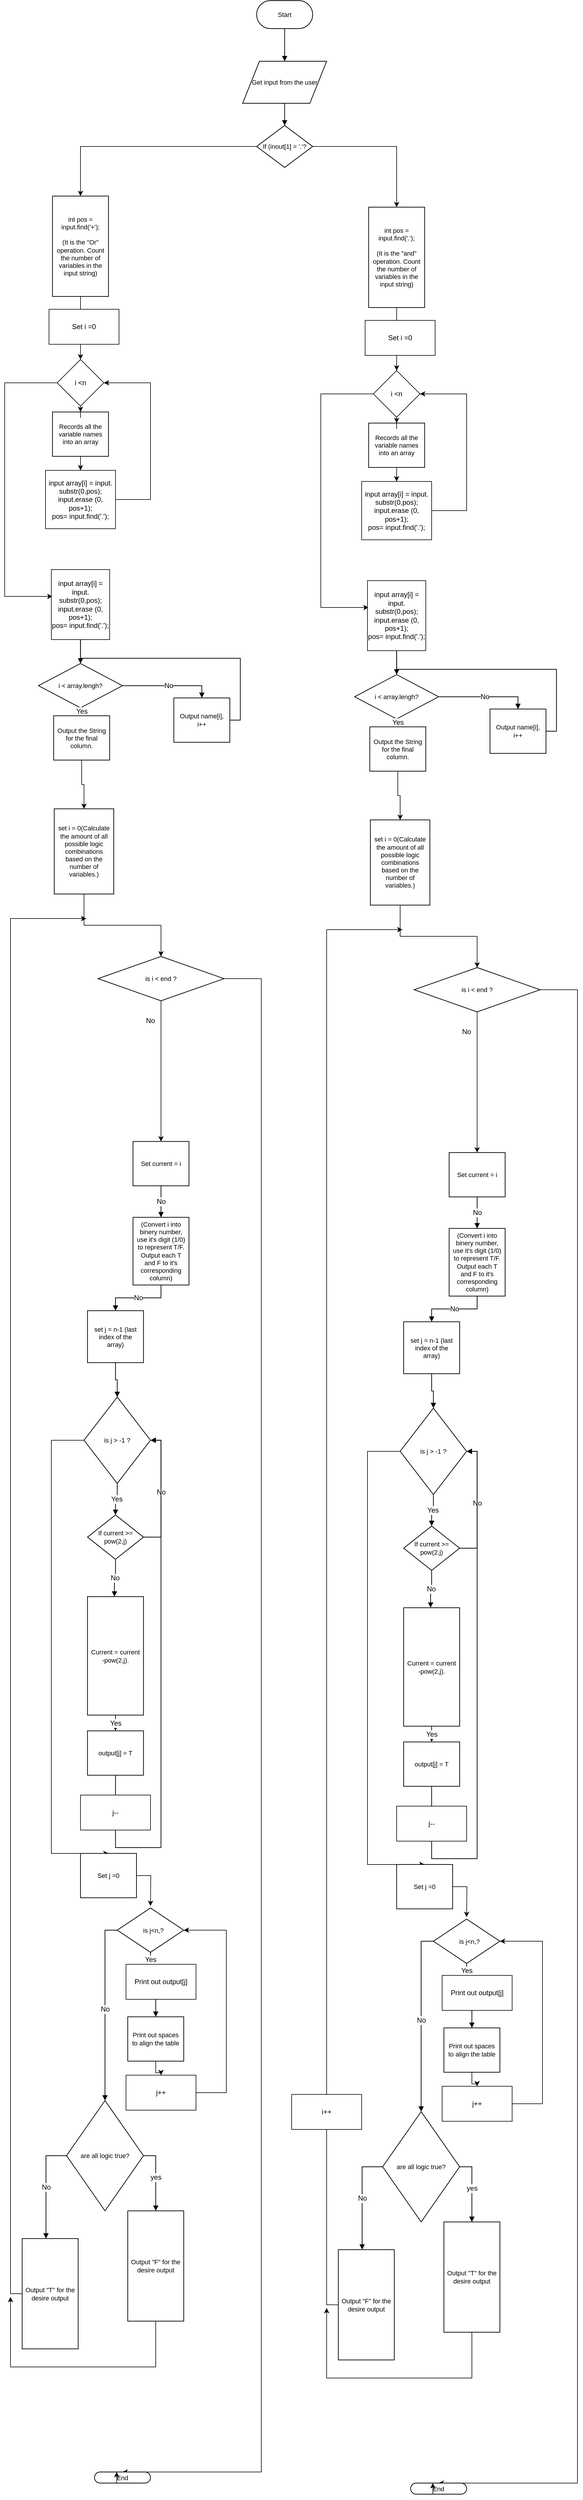 <mxfile version="10.7.5" type="github"><diagram id="5Ssc35K7SYudyGRXe3TW" name="Page-1"><mxGraphModel dx="1985" dy="1886" grid="1" gridSize="10" guides="1" tooltips="1" connect="1" arrows="1" fold="1" page="1" pageScale="1" pageWidth="827" pageHeight="1169" math="0" shadow="0"><root><mxCell id="0"/><mxCell id="1" parent="0"/><mxCell id="nt_rDo64VlSh_Agkb7o2-1" value="Start" style="html=1;whiteSpace=wrap;rounded=1;arcSize=50;fontSize=11;fontColor=#000000;spacing=5;strokeOpacity=100;strokeWidth=1.2;" vertex="1" parent="1"><mxGeometry x="240" y="-24" width="96" height="48" as="geometry"/></mxCell><mxCell id="nt_rDo64VlSh_Agkb7o2-2" value="Get input from the user" style="html=1;whiteSpace=wrap;shape=parallelogram;perimeter=parallelogramPerimeter;anchorPointDirection=0;fontSize=11;fontColor=#000000;spacing=5;strokeOpacity=100;strokeWidth=1.2;" vertex="1" parent="1"><mxGeometry x="216" y="80" width="144" height="72" as="geometry"/></mxCell><mxCell id="nt_rDo64VlSh_Agkb7o2-3" value="" style="html=1;jettySize=18;fontSize=11;strokeWidth=1.2;rounded=1;arcSize=0;edgeStyle=orthogonalEdgeStyle;startArrow=none;endArrow=block;endFill=1;exitX=0.5;exitY=1.012;exitPerimeter=1;entryX=0.5;entryY=-0.008;entryPerimeter=1;" edge="1" parent="1" source="nt_rDo64VlSh_Agkb7o2-1" target="nt_rDo64VlSh_Agkb7o2-2"><mxGeometry width="100" height="100" relative="1" as="geometry"/></mxCell><mxCell id="nt_rDo64VlSh_Agkb7o2-114" style="edgeStyle=orthogonalEdgeStyle;rounded=0;orthogonalLoop=1;jettySize=auto;html=1;entryX=0.5;entryY=0;entryDx=0;entryDy=0;" edge="1" parent="1" source="nt_rDo64VlSh_Agkb7o2-4" target="nt_rDo64VlSh_Agkb7o2-77"><mxGeometry relative="1" as="geometry"/></mxCell><mxCell id="nt_rDo64VlSh_Agkb7o2-191" style="edgeStyle=orthogonalEdgeStyle;rounded=0;orthogonalLoop=1;jettySize=auto;html=1;" edge="1" parent="1" source="nt_rDo64VlSh_Agkb7o2-4" target="nt_rDo64VlSh_Agkb7o2-176"><mxGeometry relative="1" as="geometry"/></mxCell><mxCell id="nt_rDo64VlSh_Agkb7o2-4" value="If (inout[1] = '.'?" style="html=1;whiteSpace=wrap;rhombus;fontSize=11;fontColor=#000000;spacing=5;strokeOpacity=100;strokeWidth=1.2;" vertex="1" parent="1"><mxGeometry x="240" y="190" width="96" height="72" as="geometry"/></mxCell><mxCell id="nt_rDo64VlSh_Agkb7o2-5" value="" style="html=1;jettySize=18;fontSize=11;strokeWidth=1.2;rounded=1;arcSize=0;edgeStyle=orthogonalEdgeStyle;startArrow=none;endArrow=block;endFill=1;exitX=0.5;exitY=1.008;exitPerimeter=1;entryX=0.5;entryY=-0.01;entryPerimeter=1;" edge="1" parent="1" source="nt_rDo64VlSh_Agkb7o2-2" target="nt_rDo64VlSh_Agkb7o2-4"><mxGeometry width="100" height="100" relative="1" as="geometry"/></mxCell><mxCell id="nt_rDo64VlSh_Agkb7o2-99" style="edgeStyle=orthogonalEdgeStyle;rounded=0;orthogonalLoop=1;jettySize=auto;html=1;" edge="1" parent="1" source="nt_rDo64VlSh_Agkb7o2-12" target="nt_rDo64VlSh_Agkb7o2-97"><mxGeometry relative="1" as="geometry"/></mxCell><mxCell id="nt_rDo64VlSh_Agkb7o2-12" value="Records all the variable names into an array" style="html=1;whiteSpace=wrap;;fontSize=11;fontColor=#000000;spacing=5;strokeOpacity=100;strokeWidth=1.2;" vertex="1" parent="1"><mxGeometry x="432" y="700" width="96" height="76" as="geometry"/></mxCell><mxCell id="nt_rDo64VlSh_Agkb7o2-16" value="Output name[i], i++" style="html=1;whiteSpace=wrap;;fontSize=11;fontColor=#000000;spacing=5;strokeWidth=1.2;" vertex="1" parent="1"><mxGeometry x="640" y="1190" width="96" height="76" as="geometry"/></mxCell><mxCell id="nt_rDo64VlSh_Agkb7o2-17" value="i &amp;lt; array.lengh?" style="html=1;whiteSpace=wrap;rhombus;fontSize=11;fontColor=#000000;spacing=5;strokeOpacity=100;strokeWidth=1.2;" vertex="1" parent="1"><mxGeometry x="408" y="1131" width="144" height="76" as="geometry"/></mxCell><mxCell id="nt_rDo64VlSh_Agkb7o2-18" value="Yes" style="html=1;jettySize=18;fontSize=11;fontColor=#000000;strokeWidth=1.2;rounded=1;arcSize=0;edgeStyle=orthogonalEdgeStyle;startArrow=none;endArrow=block;endFill=1;exitX=0.5;exitY=1.009;exitPerimeter=1;entryX=0.5;entryY=-0.008;entryPerimeter=1;" edge="1" parent="1" source="nt_rDo64VlSh_Agkb7o2-17" target="nt_rDo64VlSh_Agkb7o2-20"><mxGeometry width="100" height="100" relative="1" as="geometry"/></mxCell><mxCell id="nt_rDo64VlSh_Agkb7o2-19" value="Yes" style="text;html=1;resizable=0;labelBackgroundColor=#ffffff;align=center;verticalAlign=middle;" vertex="1" parent="nt_rDo64VlSh_Agkb7o2-18"><mxGeometry relative="1" as="geometry"/></mxCell><mxCell id="nt_rDo64VlSh_Agkb7o2-113" style="edgeStyle=orthogonalEdgeStyle;rounded=0;orthogonalLoop=1;jettySize=auto;html=1;entryX=0.5;entryY=0;entryDx=0;entryDy=0;" edge="1" parent="1" source="nt_rDo64VlSh_Agkb7o2-20" target="nt_rDo64VlSh_Agkb7o2-31"><mxGeometry relative="1" as="geometry"/></mxCell><mxCell id="nt_rDo64VlSh_Agkb7o2-20" value="Output the String  for the final column." style="html=1;whiteSpace=wrap;;fontSize=11;fontColor=#000000;spacing=5;strokeWidth=1.2;" vertex="1" parent="1"><mxGeometry x="434" y="1220.5" width="96" height="76" as="geometry"/></mxCell><mxCell id="nt_rDo64VlSh_Agkb7o2-21" value="No" style="html=1;jettySize=18;fontSize=11;fontColor=#000000;strokeWidth=1.2;rounded=1;arcSize=0;edgeStyle=orthogonalEdgeStyle;startArrow=none;endArrow=block;endFill=1;exitX=1.009;exitY=0.5;exitPerimeter=1;entryX=0.5;entryY=-0.008;entryPerimeter=1;" edge="1" parent="1" source="nt_rDo64VlSh_Agkb7o2-17" target="nt_rDo64VlSh_Agkb7o2-16"><mxGeometry width="100" height="100" relative="1" as="geometry"/></mxCell><mxCell id="nt_rDo64VlSh_Agkb7o2-22" value="No" style="text;html=1;resizable=0;labelBackgroundColor=#ffffff;align=center;verticalAlign=middle;" vertex="1" parent="nt_rDo64VlSh_Agkb7o2-21"><mxGeometry relative="1" as="geometry"/></mxCell><mxCell id="nt_rDo64VlSh_Agkb7o2-23" value="" style="html=1;jettySize=18;fontSize=11;strokeWidth=1.2;rounded=1;arcSize=0;edgeStyle=orthogonalEdgeStyle;startArrow=none;endArrow=block;endFill=1;exitX=0.5;exitY=1.008;exitPerimeter=1;entryX=0.5;entryY=-0.009;entryPerimeter=1;" edge="1" parent="1" source="nt_rDo64VlSh_Agkb7o2-29" target="nt_rDo64VlSh_Agkb7o2-17"><mxGeometry width="100" height="100" relative="1" as="geometry"/></mxCell><mxCell id="nt_rDo64VlSh_Agkb7o2-84" value="" style="edgeStyle=orthogonalEdgeStyle;rounded=0;orthogonalLoop=1;jettySize=auto;html=1;" edge="1" parent="1" target="nt_rDo64VlSh_Agkb7o2-31"><mxGeometry relative="1" as="geometry"><mxPoint x="482" y="1432" as="sourcePoint"/></mxGeometry></mxCell><mxCell id="nt_rDo64VlSh_Agkb7o2-92" style="edgeStyle=orthogonalEdgeStyle;rounded=0;orthogonalLoop=1;jettySize=auto;html=1;exitX=1;exitY=0.5;exitDx=0;exitDy=0;entryX=0.5;entryY=0;entryDx=0;entryDy=0;" edge="1" parent="1" source="nt_rDo64VlSh_Agkb7o2-80" target="nt_rDo64VlSh_Agkb7o2-44"><mxGeometry relative="1" as="geometry"><mxPoint x="760" y="4074" as="targetPoint"/><Array as="points"><mxPoint x="790" y="1671"/><mxPoint x="790" y="4230"/></Array></mxGeometry></mxCell><mxCell id="nt_rDo64VlSh_Agkb7o2-103" style="edgeStyle=orthogonalEdgeStyle;rounded=0;orthogonalLoop=1;jettySize=auto;html=1;" edge="1" parent="1" source="nt_rDo64VlSh_Agkb7o2-80" target="nt_rDo64VlSh_Agkb7o2-58"><mxGeometry relative="1" as="geometry"/></mxCell><mxCell id="nt_rDo64VlSh_Agkb7o2-80" value="is i &amp;lt; end ?" style="html=1;whiteSpace=wrap;rhombus;fontSize=11;fontColor=#000000;spacing=5;strokeOpacity=100;strokeWidth=1.2;" vertex="1" parent="1"><mxGeometry x="510" y="1633" width="216" height="76" as="geometry"/></mxCell><mxCell id="nt_rDo64VlSh_Agkb7o2-29" value="Set i = 0" style="html=1;whiteSpace=wrap;;fontSize=11;fontColor=#000000;spacing=5;strokeOpacity=100;strokeWidth=1.2;" vertex="1" parent="1"><mxGeometry x="432" y="978" width="96" height="76" as="geometry"/></mxCell><mxCell id="nt_rDo64VlSh_Agkb7o2-30" value="" style="html=1;jettySize=18;fontSize=11;strokeWidth=1.2;rounded=1;arcSize=0;edgeStyle=orthogonalEdgeStyle;startArrow=none;endArrow=block;endFill=1;exitX=1.006;exitY=0.5;exitPerimeter=1;entryX=0.5;entryY=1.008;entryPerimeter=1;" edge="1" parent="1" source="nt_rDo64VlSh_Agkb7o2-16" target="nt_rDo64VlSh_Agkb7o2-29"><mxGeometry width="100" height="100" relative="1" as="geometry"/></mxCell><mxCell id="nt_rDo64VlSh_Agkb7o2-85" style="edgeStyle=orthogonalEdgeStyle;rounded=0;orthogonalLoop=1;jettySize=auto;html=1;entryX=0.5;entryY=0;entryDx=0;entryDy=0;" edge="1" parent="1" source="nt_rDo64VlSh_Agkb7o2-31" target="nt_rDo64VlSh_Agkb7o2-80"><mxGeometry relative="1" as="geometry"/></mxCell><mxCell id="nt_rDo64VlSh_Agkb7o2-31" value="set i = 0(Calculate the amount of all possible logic combinations based on the number of variables.)" style="html=1;whiteSpace=wrap;;fontSize=11;fontColor=#000000;spacing=5;strokeOpacity=100;strokeWidth=1.2;" vertex="1" parent="1"><mxGeometry x="435" y="1380" width="102" height="146" as="geometry"/></mxCell><mxCell id="nt_rDo64VlSh_Agkb7o2-32" value="" style="html=1;jettySize=18;fontSize=11;strokeWidth=1.2;rounded=1;arcSize=0;edgeStyle=orthogonalEdgeStyle;startArrow=none;endArrow=block;endFill=1;exitX=0.5;exitY=1.009;exitPerimeter=1;entryX=0.5;entryY=-0.008;entryPerimeter=1;" edge="1" parent="1" source="nt_rDo64VlSh_Agkb7o2-38" target="nt_rDo64VlSh_Agkb7o2-67"><mxGeometry width="100" height="100" relative="1" as="geometry"/></mxCell><mxCell id="nt_rDo64VlSh_Agkb7o2-33" value="Yes" style="text;html=1;resizable=0;labelBackgroundColor=#ffffff;align=center;verticalAlign=middle;" vertex="1" parent="nt_rDo64VlSh_Agkb7o2-32"><mxGeometry x="-0.798" relative="1" as="geometry"/></mxCell><mxCell id="nt_rDo64VlSh_Agkb7o2-89" style="edgeStyle=orthogonalEdgeStyle;rounded=0;orthogonalLoop=1;jettySize=auto;html=1;entryX=0.5;entryY=0;entryDx=0;entryDy=0;" edge="1" parent="1" source="nt_rDo64VlSh_Agkb7o2-34" target="nt_rDo64VlSh_Agkb7o2-76"><mxGeometry relative="1" as="geometry"><Array as="points"><mxPoint x="430" y="2462"/><mxPoint x="430" y="3170"/></Array></mxGeometry></mxCell><mxCell id="nt_rDo64VlSh_Agkb7o2-34" value="is j &amp;gt; -1 ?" style="html=1;whiteSpace=wrap;rhombus;fontSize=11;fontColor=#000000;spacing=5;strokeOpacity=100;strokeWidth=1.2;" vertex="1" parent="1"><mxGeometry x="486" y="2388" width="114" height="148" as="geometry"/></mxCell><mxCell id="nt_rDo64VlSh_Agkb7o2-35" value="are all logic true?" style="html=1;whiteSpace=wrap;rhombus;fontSize=11;fontColor=#000000;spacing=5;strokeOpacity=100;strokeWidth=1.2;" vertex="1" parent="1"><mxGeometry x="456" y="3593.5" width="132" height="189" as="geometry"/></mxCell><mxCell id="nt_rDo64VlSh_Agkb7o2-91" style="edgeStyle=orthogonalEdgeStyle;rounded=0;orthogonalLoop=1;jettySize=auto;html=1;exitX=0.5;exitY=1;exitDx=0;exitDy=0;" edge="1" parent="1" source="nt_rDo64VlSh_Agkb7o2-36"><mxGeometry relative="1" as="geometry"><mxPoint x="360" y="3930" as="targetPoint"/><Array as="points"><mxPoint x="609" y="4050"/><mxPoint x="360" y="4050"/></Array></mxGeometry></mxCell><mxCell id="nt_rDo64VlSh_Agkb7o2-36" value="Output &quot;T&quot; for the desire output" style="html=1;whiteSpace=wrap;;fontSize=11;fontColor=#000000;spacing=5;strokeOpacity=100;strokeWidth=1.2;" vertex="1" parent="1"><mxGeometry x="561" y="3782.5" width="96" height="189" as="geometry"/></mxCell><mxCell id="nt_rDo64VlSh_Agkb7o2-88" style="edgeStyle=orthogonalEdgeStyle;rounded=0;orthogonalLoop=1;jettySize=auto;html=1;" edge="1" parent="1" source="nt_rDo64VlSh_Agkb7o2-37"><mxGeometry relative="1" as="geometry"><mxPoint x="490" y="1568" as="targetPoint"/><Array as="points"><mxPoint x="360" y="3925"/><mxPoint x="360" y="1568"/></Array></mxGeometry></mxCell><mxCell id="nt_rDo64VlSh_Agkb7o2-37" value="Output &quot;F&quot; for the desire output" style="html=1;whiteSpace=wrap;;fontSize=11;fontColor=#000000;spacing=5;strokeOpacity=100;strokeWidth=1.2;" vertex="1" parent="1"><mxGeometry x="380" y="3830" width="96" height="189" as="geometry"/></mxCell><mxCell id="nt_rDo64VlSh_Agkb7o2-38" value="is  j&amp;lt;n,? " style="html=1;whiteSpace=wrap;rhombus;fontSize=11;fontColor=#000000;spacingLeft=10.8;spacing=5;strokeOpacity=100;strokeWidth=1.2;" vertex="1" parent="1"><mxGeometry x="543" y="3263.5" width="114" height="76" as="geometry"/></mxCell><mxCell id="nt_rDo64VlSh_Agkb7o2-39" value="No" style="html=1;jettySize=18;fontSize=11;fontColor=#000000;strokeWidth=1.2;rounded=1;arcSize=0;edgeStyle=orthogonalEdgeStyle;startArrow=none;endArrow=block;endFill=1;exitX=-0.006;exitY=0.5;exitPerimeter=1;entryX=0.425;entryY=-0.003;entryPerimeter=1;" edge="1" parent="1" source="nt_rDo64VlSh_Agkb7o2-35" target="nt_rDo64VlSh_Agkb7o2-37"><mxGeometry width="100" height="100" relative="1" as="geometry"/></mxCell><mxCell id="nt_rDo64VlSh_Agkb7o2-40" value="No" style="text;html=1;resizable=0;labelBackgroundColor=#ffffff;align=center;verticalAlign=middle;" vertex="1" parent="nt_rDo64VlSh_Agkb7o2-39"><mxGeometry relative="1" as="geometry"/></mxCell><mxCell id="nt_rDo64VlSh_Agkb7o2-41" value="yes" style="html=1;jettySize=18;fontSize=11;fontColor=#000000;strokeWidth=1.2;rounded=1;arcSize=0;edgeStyle=orthogonalEdgeStyle;startArrow=none;endArrow=block;endFill=1;exitX=1.006;exitY=0.5;exitPerimeter=1;entryX=0.5;entryY=-0.003;entryPerimeter=1;" edge="1" parent="1" source="nt_rDo64VlSh_Agkb7o2-35" target="nt_rDo64VlSh_Agkb7o2-36"><mxGeometry width="100" height="100" relative="1" as="geometry"/></mxCell><mxCell id="nt_rDo64VlSh_Agkb7o2-42" value="yes" style="text;html=1;resizable=0;labelBackgroundColor=#ffffff;align=center;verticalAlign=middle;" vertex="1" parent="nt_rDo64VlSh_Agkb7o2-41"><mxGeometry relative="1" as="geometry"/></mxCell><mxCell id="nt_rDo64VlSh_Agkb7o2-44" value="End" style="html=1;whiteSpace=wrap;rounded=1;arcSize=50;fontSize=11;fontColor=#000000;spacing=5;strokeOpacity=100;strokeWidth=1.2;" vertex="1" parent="1"><mxGeometry x="504" y="4230" width="96" height="19" as="geometry"/></mxCell><mxCell id="nt_rDo64VlSh_Agkb7o2-47" value="Yes" style="html=1;jettySize=18;fontSize=11;fontColor=#000000;strokeWidth=1.2;rounded=1;arcSize=0;edgeStyle=orthogonalEdgeStyle;startArrow=none;endArrow=block;endFill=1;exitX=0.5;exitY=1.007;exitPerimeter=1;entryX=0.5;entryY=-0.01;entryPerimeter=1;" edge="1" parent="1" source="nt_rDo64VlSh_Agkb7o2-34" target="nt_rDo64VlSh_Agkb7o2-59"><mxGeometry width="100" height="100" relative="1" as="geometry"/></mxCell><mxCell id="nt_rDo64VlSh_Agkb7o2-48" value="Yes" style="text;html=1;resizable=0;labelBackgroundColor=#ffffff;align=center;verticalAlign=middle;" vertex="1" parent="nt_rDo64VlSh_Agkb7o2-47"><mxGeometry relative="1" as="geometry"/></mxCell><mxCell id="nt_rDo64VlSh_Agkb7o2-49" value="Yes" style="html=1;jettySize=18;fontSize=11;fontColor=#000000;strokeWidth=1.2;rounded=1;arcSize=0;edgeStyle=orthogonalEdgeStyle;startArrow=none;endArrow=block;endFill=1;exitX=0.5;exitY=1.003;exitPerimeter=1;entryX=0.5;entryY=-0.008;entryPerimeter=1;" edge="1" parent="1" source="nt_rDo64VlSh_Agkb7o2-60" target="nt_rDo64VlSh_Agkb7o2-61"><mxGeometry width="100" height="100" relative="1" as="geometry"/></mxCell><mxCell id="nt_rDo64VlSh_Agkb7o2-50" value="Yes" style="text;html=1;resizable=0;labelBackgroundColor=#ffffff;align=center;verticalAlign=middle;" vertex="1" parent="nt_rDo64VlSh_Agkb7o2-49"><mxGeometry relative="1" as="geometry"/></mxCell><mxCell id="nt_rDo64VlSh_Agkb7o2-51" value="set j = n-1 (last index of the array) " style="html=1;whiteSpace=wrap;;fontSize=11;fontColor=#000000;spacing=5;strokeOpacity=100;strokeWidth=1.2;" vertex="1" parent="1"><mxGeometry x="492" y="2240" width="96" height="89" as="geometry"/></mxCell><mxCell id="nt_rDo64VlSh_Agkb7o2-52" value="No" style="html=1;jettySize=18;fontSize=11;fontColor=#000000;strokeWidth=1.2;rounded=1;arcSize=0;edgeStyle=orthogonalEdgeStyle;startArrow=none;endArrow=block;endFill=1;exitX=0.5;exitY=1.005;exitPerimeter=1;entryX=0.5;entryY=-0.007;entryPerimeter=1;" edge="1" parent="1" source="nt_rDo64VlSh_Agkb7o2-73" target="nt_rDo64VlSh_Agkb7o2-51"><mxGeometry width="100" height="100" relative="1" as="geometry"/></mxCell><mxCell id="nt_rDo64VlSh_Agkb7o2-53" value="No" style="text;html=1;resizable=0;labelBackgroundColor=#ffffff;align=center;verticalAlign=middle;" vertex="1" parent="nt_rDo64VlSh_Agkb7o2-52"><mxGeometry relative="1" as="geometry"/></mxCell><mxCell id="nt_rDo64VlSh_Agkb7o2-56" value="No" style="html=1;jettySize=18;fontSize=11;fontColor=#000000;strokeWidth=1.2;rounded=1;arcSize=0;edgeStyle=orthogonalEdgeStyle;startArrow=none;endArrow=block;endFill=1;exitX=0.5;exitY=1.008;exitPerimeter=1;entryX=0.5;entryY=-0.005;entryPerimeter=1;" edge="1" parent="1" source="nt_rDo64VlSh_Agkb7o2-58" target="nt_rDo64VlSh_Agkb7o2-73"><mxGeometry width="100" height="100" relative="1" as="geometry"/></mxCell><mxCell id="nt_rDo64VlSh_Agkb7o2-57" value="No" style="text;html=1;resizable=0;labelBackgroundColor=#ffffff;align=center;verticalAlign=middle;" vertex="1" parent="nt_rDo64VlSh_Agkb7o2-56"><mxGeometry relative="1" as="geometry"/></mxCell><mxCell id="nt_rDo64VlSh_Agkb7o2-58" value="Set current = i   " style="html=1;whiteSpace=wrap;;fontSize=11;fontColor=#000000;spacing=5;strokeOpacity=100;strokeWidth=1.2;" vertex="1" parent="1"><mxGeometry x="570" y="1950" width="96" height="76" as="geometry"/></mxCell><mxCell id="nt_rDo64VlSh_Agkb7o2-59" value="If current &amp;gt;= pow(2,j) " style="html=1;whiteSpace=wrap;rhombus;fontSize=11;fontColor=#000000;spacing=5;strokeOpacity=100;strokeWidth=1.2;" vertex="1" parent="1"><mxGeometry x="492" y="2590" width="96" height="76" as="geometry"/></mxCell><mxCell id="nt_rDo64VlSh_Agkb7o2-60" value="Current = current -pow(2,j). " style="html=1;whiteSpace=wrap;;fontSize=11;fontColor=#000000;spacing=5;strokeOpacity=100;strokeWidth=1.2;" vertex="1" parent="1"><mxGeometry x="492" y="2730" width="96" height="203" as="geometry"/></mxCell><mxCell id="nt_rDo64VlSh_Agkb7o2-61" value="output[j] = T" style="html=1;whiteSpace=wrap;;fontSize=11;fontColor=#000000;spacing=5;strokeOpacity=100;strokeWidth=1.2;" vertex="1" parent="1"><mxGeometry x="492" y="2960" width="96" height="76" as="geometry"/></mxCell><mxCell id="nt_rDo64VlSh_Agkb7o2-62" value="No" style="html=1;jettySize=18;fontSize=11;fontColor=#000000;strokeWidth=1.2;rounded=1;arcSize=0;edgeStyle=orthogonalEdgeStyle;startArrow=none;endArrow=block;endFill=1;exitX=1.01;exitY=0.5;exitPerimeter=1;entryX=1.007;entryY=0.5;entryPerimeter=1;" edge="1" parent="1" source="nt_rDo64VlSh_Agkb7o2-59" target="nt_rDo64VlSh_Agkb7o2-34"><mxGeometry width="100" height="100" relative="1" as="geometry"/></mxCell><mxCell id="nt_rDo64VlSh_Agkb7o2-63" value="No" style="text;html=1;resizable=0;labelBackgroundColor=#ffffff;align=center;verticalAlign=middle;" vertex="1" parent="nt_rDo64VlSh_Agkb7o2-62"><mxGeometry relative="1" as="geometry"/></mxCell><mxCell id="nt_rDo64VlSh_Agkb7o2-64" value="" style="html=1;jettySize=18;fontSize=11;strokeWidth=1.2;rounded=1;arcSize=0;edgeStyle=orthogonalEdgeStyle;startArrow=none;endArrow=block;endFill=1;exitX=0.5;exitY=1.008;exitPerimeter=1;entryX=1.007;entryY=0.5;entryPerimeter=1;" edge="1" parent="1" source="nt_rDo64VlSh_Agkb7o2-61" target="nt_rDo64VlSh_Agkb7o2-34"><mxGeometry width="100" height="100" relative="1" as="geometry"><Array as="points"><mxPoint x="540" y="3160"/><mxPoint x="618" y="3160"/><mxPoint x="618" y="2462"/></Array></mxGeometry></mxCell><mxCell id="nt_rDo64VlSh_Agkb7o2-109" value="" style="edgeStyle=orthogonalEdgeStyle;rounded=0;orthogonalLoop=1;jettySize=auto;html=1;" edge="1" parent="1" source="nt_rDo64VlSh_Agkb7o2-67" target="nt_rDo64VlSh_Agkb7o2-108"><mxGeometry relative="1" as="geometry"/></mxCell><mxCell id="nt_rDo64VlSh_Agkb7o2-67" value="Print out spaces to align the table " style="html=1;whiteSpace=wrap;;fontSize=11;fontColor=#000000;spacing=5;strokeOpacity=100;strokeWidth=1.2;" vertex="1" parent="1"><mxGeometry x="561" y="3450" width="96" height="76" as="geometry"/></mxCell><mxCell id="nt_rDo64VlSh_Agkb7o2-69" value="No" style="html=1;jettySize=18;fontSize=11;fontColor=#000000;strokeWidth=1.2;rounded=1;arcSize=0;edgeStyle=orthogonalEdgeStyle;startArrow=none;endArrow=block;endFill=1;exitX=-0.009;exitY=0.5;exitPerimeter=1;entryX=0.5;entryY=-0.006;entryPerimeter=1;" edge="1" parent="1" source="nt_rDo64VlSh_Agkb7o2-38" target="nt_rDo64VlSh_Agkb7o2-35"><mxGeometry width="100" height="100" relative="1" as="geometry"/></mxCell><mxCell id="nt_rDo64VlSh_Agkb7o2-70" value="No" style="text;html=1;resizable=0;labelBackgroundColor=#ffffff;align=center;verticalAlign=middle;" vertex="1" parent="nt_rDo64VlSh_Agkb7o2-69"><mxGeometry relative="1" as="geometry"/></mxCell><mxCell id="nt_rDo64VlSh_Agkb7o2-71" value="No" style="html=1;jettySize=18;fontSize=11;fontColor=#000000;strokeWidth=1.2;rounded=1;arcSize=0;edgeStyle=orthogonalEdgeStyle;startArrow=none;endArrow=block;endFill=1;exitX=0.5;exitY=1.01;exitPerimeter=1;entryX=0.485;entryY=0.095;entryPerimeter=1;" edge="1" parent="1" source="nt_rDo64VlSh_Agkb7o2-59" target="nt_rDo64VlSh_Agkb7o2-60"><mxGeometry width="100" height="100" relative="1" as="geometry"/></mxCell><mxCell id="nt_rDo64VlSh_Agkb7o2-72" value="No" style="text;html=1;resizable=0;labelBackgroundColor=#ffffff;align=center;verticalAlign=middle;" vertex="1" parent="nt_rDo64VlSh_Agkb7o2-71"><mxGeometry relative="1" as="geometry"/></mxCell><mxCell id="nt_rDo64VlSh_Agkb7o2-73" value="(Convert i into binery number, use it's digit (1/0) to represent T/F. Output each T and F to it's corresponding column)" style="html=1;whiteSpace=wrap;;fontSize=11;fontColor=#000000;spacing=5;strokeOpacity=100;strokeWidth=1.2;" vertex="1" parent="1"><mxGeometry x="570" y="2080" width="96" height="116" as="geometry"/></mxCell><mxCell id="nt_rDo64VlSh_Agkb7o2-74" value="" style="html=1;jettySize=18;fontSize=11;strokeWidth=1.2;rounded=1;arcSize=0;edgeStyle=orthogonalEdgeStyle;startArrow=none;endArrow=block;endFill=1;exitX=0.5;exitY=1.007;exitPerimeter=1;entryX=0.5;entryY=-0.007;entryPerimeter=1;" edge="1" parent="1" source="nt_rDo64VlSh_Agkb7o2-51" target="nt_rDo64VlSh_Agkb7o2-34"><mxGeometry width="100" height="100" relative="1" as="geometry"/></mxCell><mxCell id="nt_rDo64VlSh_Agkb7o2-90" style="edgeStyle=orthogonalEdgeStyle;rounded=0;orthogonalLoop=1;jettySize=auto;html=1;" edge="1" parent="1" source="nt_rDo64VlSh_Agkb7o2-76"><mxGeometry relative="1" as="geometry"><mxPoint x="600" y="3260" as="targetPoint"/></mxGeometry></mxCell><mxCell id="nt_rDo64VlSh_Agkb7o2-76" value="Set j =0" style="html=1;whiteSpace=wrap;;fontSize=11;fontColor=#000000;spacing=5;strokeOpacity=100;strokeWidth=1.2;" vertex="1" parent="1"><mxGeometry x="480" y="3170" width="96" height="76" as="geometry"/></mxCell><mxCell id="nt_rDo64VlSh_Agkb7o2-78" style="edgeStyle=orthogonalEdgeStyle;rounded=0;orthogonalLoop=1;jettySize=auto;html=1;entryX=0.5;entryY=0;entryDx=0;entryDy=0;" edge="1" parent="1" source="nt_rDo64VlSh_Agkb7o2-94" target="nt_rDo64VlSh_Agkb7o2-12"><mxGeometry relative="1" as="geometry"/></mxCell><mxCell id="nt_rDo64VlSh_Agkb7o2-77" value="int pos = input.find('.');&lt;br&gt;&lt;br&gt;(It is the &quot;and&quot; operation. Count the number of variables in the input string)&lt;br&gt;" style="html=1;whiteSpace=wrap;;fontSize=11;fontColor=#000000;spacing=5;strokeOpacity=100;strokeWidth=1.2;" vertex="1" parent="1"><mxGeometry x="432" y="330" width="96" height="172" as="geometry"/></mxCell><mxCell id="nt_rDo64VlSh_Agkb7o2-93" style="edgeStyle=orthogonalEdgeStyle;rounded=0;orthogonalLoop=1;jettySize=auto;html=1;exitX=0.5;exitY=1;exitDx=0;exitDy=0;entryX=0.396;entryY=0;entryDx=0;entryDy=0;entryPerimeter=0;" edge="1" parent="1" source="nt_rDo64VlSh_Agkb7o2-44" target="nt_rDo64VlSh_Agkb7o2-44"><mxGeometry relative="1" as="geometry"/></mxCell><mxCell id="nt_rDo64VlSh_Agkb7o2-100" style="edgeStyle=orthogonalEdgeStyle;rounded=0;orthogonalLoop=1;jettySize=auto;html=1;" edge="1" parent="1" source="nt_rDo64VlSh_Agkb7o2-94" target="nt_rDo64VlSh_Agkb7o2-29"><mxGeometry relative="1" as="geometry"><Array as="points"><mxPoint x="350" y="650"/><mxPoint x="350" y="1016"/></Array></mxGeometry></mxCell><mxCell id="nt_rDo64VlSh_Agkb7o2-94" value="i &amp;lt;n" style="rhombus;whiteSpace=wrap;html=1;" vertex="1" parent="1"><mxGeometry x="440" y="610" width="80" height="80" as="geometry"/></mxCell><mxCell id="nt_rDo64VlSh_Agkb7o2-95" style="edgeStyle=orthogonalEdgeStyle;rounded=0;orthogonalLoop=1;jettySize=auto;html=1;entryX=0.5;entryY=0;entryDx=0;entryDy=0;" edge="1" parent="1" source="nt_rDo64VlSh_Agkb7o2-77" target="nt_rDo64VlSh_Agkb7o2-94"><mxGeometry relative="1" as="geometry"><mxPoint x="480" y="542" as="sourcePoint"/><mxPoint x="480" y="770" as="targetPoint"/></mxGeometry></mxCell><mxCell id="nt_rDo64VlSh_Agkb7o2-96" value="Set i =0" style="rounded=0;whiteSpace=wrap;html=1;" vertex="1" parent="1"><mxGeometry x="426" y="524" width="120" height="60" as="geometry"/></mxCell><mxCell id="nt_rDo64VlSh_Agkb7o2-98" style="edgeStyle=orthogonalEdgeStyle;rounded=0;orthogonalLoop=1;jettySize=auto;html=1;entryX=1;entryY=0.5;entryDx=0;entryDy=0;" edge="1" parent="1" source="nt_rDo64VlSh_Agkb7o2-97" target="nt_rDo64VlSh_Agkb7o2-94"><mxGeometry relative="1" as="geometry"><Array as="points"><mxPoint x="600" y="850"/><mxPoint x="600" y="650"/></Array></mxGeometry></mxCell><mxCell id="nt_rDo64VlSh_Agkb7o2-97" value="input array[i] = input. substr(0,pos);&lt;br&gt;input.erase (0, pos+1);&lt;br&gt;pos= input.find('.');&lt;br&gt;" style="rounded=0;whiteSpace=wrap;html=1;" vertex="1" parent="1"><mxGeometry x="420" y="800" width="120" height="100" as="geometry"/></mxCell><mxCell id="nt_rDo64VlSh_Agkb7o2-101" value="input array[i] = input. substr(0,pos);&lt;br&gt;input.erase (0, pos+1);&lt;br&gt;pos= input.find('.');&lt;br&gt;" style="rounded=0;whiteSpace=wrap;html=1;direction=south;" vertex="1" parent="1"><mxGeometry x="430" y="970" width="100" height="120" as="geometry"/></mxCell><mxCell id="nt_rDo64VlSh_Agkb7o2-104" value="No" style="text;html=1;strokeColor=none;fillColor=none;align=center;verticalAlign=middle;whiteSpace=wrap;rounded=0;" vertex="1" parent="1"><mxGeometry x="580" y="1733" width="40" height="20" as="geometry"/></mxCell><mxCell id="nt_rDo64VlSh_Agkb7o2-105" value="j--" style="rounded=0;whiteSpace=wrap;html=1;" vertex="1" parent="1"><mxGeometry x="480" y="3070" width="120" height="60" as="geometry"/></mxCell><mxCell id="nt_rDo64VlSh_Agkb7o2-106" value="i++" style="rounded=0;whiteSpace=wrap;html=1;" vertex="1" parent="1"><mxGeometry x="300" y="3564" width="120" height="60" as="geometry"/></mxCell><mxCell id="nt_rDo64VlSh_Agkb7o2-107" value="Print out output[j]" style="rounded=0;whiteSpace=wrap;html=1;" vertex="1" parent="1"><mxGeometry x="558" y="3360" width="120" height="60" as="geometry"/></mxCell><mxCell id="nt_rDo64VlSh_Agkb7o2-110" style="edgeStyle=orthogonalEdgeStyle;rounded=0;orthogonalLoop=1;jettySize=auto;html=1;entryX=1;entryY=0.5;entryDx=0;entryDy=0;" edge="1" parent="1" source="nt_rDo64VlSh_Agkb7o2-108" target="nt_rDo64VlSh_Agkb7o2-38"><mxGeometry relative="1" as="geometry"><Array as="points"><mxPoint x="730" y="3580"/><mxPoint x="730" y="3302"/></Array></mxGeometry></mxCell><mxCell id="nt_rDo64VlSh_Agkb7o2-108" value="j++" style="rounded=0;whiteSpace=wrap;html=1;" vertex="1" parent="1"><mxGeometry x="558" y="3550" width="120" height="60" as="geometry"/></mxCell><mxCell id="nt_rDo64VlSh_Agkb7o2-115" style="edgeStyle=orthogonalEdgeStyle;rounded=0;orthogonalLoop=1;jettySize=auto;html=1;" edge="1" parent="1" source="nt_rDo64VlSh_Agkb7o2-116" target="nt_rDo64VlSh_Agkb7o2-183"><mxGeometry relative="1" as="geometry"/></mxCell><mxCell id="nt_rDo64VlSh_Agkb7o2-116" value="Records all the variable names into an array" style="html=1;whiteSpace=wrap;;fontSize=11;fontColor=#000000;spacing=5;strokeOpacity=100;strokeWidth=1.2;" vertex="1" parent="1"><mxGeometry x="-110" y="681" width="96" height="76" as="geometry"/></mxCell><mxCell id="nt_rDo64VlSh_Agkb7o2-117" value="Output name[i], i++" style="html=1;whiteSpace=wrap;;fontSize=11;fontColor=#000000;spacing=5;strokeWidth=1.2;" vertex="1" parent="1"><mxGeometry x="98" y="1171" width="96" height="76" as="geometry"/></mxCell><mxCell id="nt_rDo64VlSh_Agkb7o2-118" value="i &amp;lt; array.lengh?" style="html=1;whiteSpace=wrap;rhombus;fontSize=11;fontColor=#000000;spacing=5;strokeOpacity=100;strokeWidth=1.2;" vertex="1" parent="1"><mxGeometry x="-134" y="1112" width="144" height="76" as="geometry"/></mxCell><mxCell id="nt_rDo64VlSh_Agkb7o2-119" value="Yes" style="html=1;jettySize=18;fontSize=11;fontColor=#000000;strokeWidth=1.2;rounded=1;arcSize=0;edgeStyle=orthogonalEdgeStyle;startArrow=none;endArrow=block;endFill=1;exitX=0.5;exitY=1.009;exitPerimeter=1;entryX=0.5;entryY=-0.008;entryPerimeter=1;" edge="1" parent="1" source="nt_rDo64VlSh_Agkb7o2-118" target="nt_rDo64VlSh_Agkb7o2-122"><mxGeometry width="100" height="100" relative="1" as="geometry"/></mxCell><mxCell id="nt_rDo64VlSh_Agkb7o2-120" value="Yes" style="text;html=1;resizable=0;labelBackgroundColor=#ffffff;align=center;verticalAlign=middle;" vertex="1" parent="nt_rDo64VlSh_Agkb7o2-119"><mxGeometry relative="1" as="geometry"/></mxCell><mxCell id="nt_rDo64VlSh_Agkb7o2-121" style="edgeStyle=orthogonalEdgeStyle;rounded=0;orthogonalLoop=1;jettySize=auto;html=1;entryX=0.5;entryY=0;entryDx=0;entryDy=0;" edge="1" parent="1" source="nt_rDo64VlSh_Agkb7o2-122" target="nt_rDo64VlSh_Agkb7o2-133"><mxGeometry relative="1" as="geometry"/></mxCell><mxCell id="nt_rDo64VlSh_Agkb7o2-122" value="Output the String  for the final column." style="html=1;whiteSpace=wrap;;fontSize=11;fontColor=#000000;spacing=5;strokeWidth=1.2;" vertex="1" parent="1"><mxGeometry x="-108" y="1201.5" width="96" height="76" as="geometry"/></mxCell><mxCell id="nt_rDo64VlSh_Agkb7o2-123" value="No" style="html=1;jettySize=18;fontSize=11;fontColor=#000000;strokeWidth=1.2;rounded=1;arcSize=0;edgeStyle=orthogonalEdgeStyle;startArrow=none;endArrow=block;endFill=1;exitX=1.009;exitY=0.5;exitPerimeter=1;entryX=0.5;entryY=-0.008;entryPerimeter=1;" edge="1" parent="1" source="nt_rDo64VlSh_Agkb7o2-118" target="nt_rDo64VlSh_Agkb7o2-117"><mxGeometry width="100" height="100" relative="1" as="geometry"/></mxCell><mxCell id="nt_rDo64VlSh_Agkb7o2-124" value="No" style="text;html=1;resizable=0;labelBackgroundColor=#ffffff;align=center;verticalAlign=middle;" vertex="1" parent="nt_rDo64VlSh_Agkb7o2-123"><mxGeometry relative="1" as="geometry"/></mxCell><mxCell id="nt_rDo64VlSh_Agkb7o2-125" value="" style="html=1;jettySize=18;fontSize=11;strokeWidth=1.2;rounded=1;arcSize=0;edgeStyle=orthogonalEdgeStyle;startArrow=none;endArrow=block;endFill=1;exitX=0.5;exitY=1.008;exitPerimeter=1;entryX=0.5;entryY=-0.009;entryPerimeter=1;" edge="1" parent="1" source="nt_rDo64VlSh_Agkb7o2-130" target="nt_rDo64VlSh_Agkb7o2-118"><mxGeometry width="100" height="100" relative="1" as="geometry"/></mxCell><mxCell id="nt_rDo64VlSh_Agkb7o2-126" value="" style="edgeStyle=orthogonalEdgeStyle;rounded=0;orthogonalLoop=1;jettySize=auto;html=1;" edge="1" parent="1" target="nt_rDo64VlSh_Agkb7o2-133"><mxGeometry relative="1" as="geometry"><mxPoint x="-60" y="1413" as="sourcePoint"/></mxGeometry></mxCell><mxCell id="nt_rDo64VlSh_Agkb7o2-127" style="edgeStyle=orthogonalEdgeStyle;rounded=0;orthogonalLoop=1;jettySize=auto;html=1;exitX=1;exitY=0.5;exitDx=0;exitDy=0;entryX=0.5;entryY=0;entryDx=0;entryDy=0;" edge="1" parent="1" source="nt_rDo64VlSh_Agkb7o2-129" target="nt_rDo64VlSh_Agkb7o2-148"><mxGeometry relative="1" as="geometry"><mxPoint x="218" y="4055" as="targetPoint"/><Array as="points"><mxPoint x="248" y="1652"/><mxPoint x="248" y="4211"/></Array></mxGeometry></mxCell><mxCell id="nt_rDo64VlSh_Agkb7o2-128" style="edgeStyle=orthogonalEdgeStyle;rounded=0;orthogonalLoop=1;jettySize=auto;html=1;" edge="1" parent="1" source="nt_rDo64VlSh_Agkb7o2-129" target="nt_rDo64VlSh_Agkb7o2-158"><mxGeometry relative="1" as="geometry"/></mxCell><mxCell id="nt_rDo64VlSh_Agkb7o2-129" value="is i &amp;lt; end ?" style="html=1;whiteSpace=wrap;rhombus;fontSize=11;fontColor=#000000;spacing=5;strokeOpacity=100;strokeWidth=1.2;" vertex="1" parent="1"><mxGeometry x="-32" y="1614" width="216" height="76" as="geometry"/></mxCell><mxCell id="nt_rDo64VlSh_Agkb7o2-130" value="Set i = 0" style="html=1;whiteSpace=wrap;;fontSize=11;fontColor=#000000;spacing=5;strokeOpacity=100;strokeWidth=1.2;" vertex="1" parent="1"><mxGeometry x="-110" y="959" width="96" height="76" as="geometry"/></mxCell><mxCell id="nt_rDo64VlSh_Agkb7o2-131" value="" style="html=1;jettySize=18;fontSize=11;strokeWidth=1.2;rounded=1;arcSize=0;edgeStyle=orthogonalEdgeStyle;startArrow=none;endArrow=block;endFill=1;exitX=1.006;exitY=0.5;exitPerimeter=1;entryX=0.5;entryY=1.008;entryPerimeter=1;" edge="1" parent="1" source="nt_rDo64VlSh_Agkb7o2-117" target="nt_rDo64VlSh_Agkb7o2-130"><mxGeometry width="100" height="100" relative="1" as="geometry"/></mxCell><mxCell id="nt_rDo64VlSh_Agkb7o2-132" style="edgeStyle=orthogonalEdgeStyle;rounded=0;orthogonalLoop=1;jettySize=auto;html=1;entryX=0.5;entryY=0;entryDx=0;entryDy=0;" edge="1" parent="1" source="nt_rDo64VlSh_Agkb7o2-133" target="nt_rDo64VlSh_Agkb7o2-129"><mxGeometry relative="1" as="geometry"/></mxCell><mxCell id="nt_rDo64VlSh_Agkb7o2-133" value="set i = 0(Calculate the amount of all possible logic combinations based on the number of variables.)" style="html=1;whiteSpace=wrap;;fontSize=11;fontColor=#000000;spacing=5;strokeOpacity=100;strokeWidth=1.2;" vertex="1" parent="1"><mxGeometry x="-107" y="1361" width="102" height="146" as="geometry"/></mxCell><mxCell id="nt_rDo64VlSh_Agkb7o2-134" value="" style="html=1;jettySize=18;fontSize=11;strokeWidth=1.2;rounded=1;arcSize=0;edgeStyle=orthogonalEdgeStyle;startArrow=none;endArrow=block;endFill=1;exitX=0.5;exitY=1.009;exitPerimeter=1;entryX=0.5;entryY=-0.008;entryPerimeter=1;" edge="1" parent="1" source="nt_rDo64VlSh_Agkb7o2-143" target="nt_rDo64VlSh_Agkb7o2-166"><mxGeometry width="100" height="100" relative="1" as="geometry"/></mxCell><mxCell id="nt_rDo64VlSh_Agkb7o2-135" value="Yes" style="text;html=1;resizable=0;labelBackgroundColor=#ffffff;align=center;verticalAlign=middle;" vertex="1" parent="nt_rDo64VlSh_Agkb7o2-134"><mxGeometry x="-0.798" relative="1" as="geometry"/></mxCell><mxCell id="nt_rDo64VlSh_Agkb7o2-136" style="edgeStyle=orthogonalEdgeStyle;rounded=0;orthogonalLoop=1;jettySize=auto;html=1;entryX=0.5;entryY=0;entryDx=0;entryDy=0;" edge="1" parent="1" source="nt_rDo64VlSh_Agkb7o2-137" target="nt_rDo64VlSh_Agkb7o2-174"><mxGeometry relative="1" as="geometry"><Array as="points"><mxPoint x="-112" y="2443"/><mxPoint x="-112" y="3151"/></Array></mxGeometry></mxCell><mxCell id="nt_rDo64VlSh_Agkb7o2-137" value="is j &amp;gt; -1 ?" style="html=1;whiteSpace=wrap;rhombus;fontSize=11;fontColor=#000000;spacing=5;strokeOpacity=100;strokeWidth=1.2;" vertex="1" parent="1"><mxGeometry x="-56" y="2369" width="114" height="148" as="geometry"/></mxCell><mxCell id="nt_rDo64VlSh_Agkb7o2-138" value="are all logic true?" style="html=1;whiteSpace=wrap;rhombus;fontSize=11;fontColor=#000000;spacing=5;strokeOpacity=100;strokeWidth=1.2;" vertex="1" parent="1"><mxGeometry x="-86" y="3574.5" width="132" height="189" as="geometry"/></mxCell><mxCell id="nt_rDo64VlSh_Agkb7o2-139" style="edgeStyle=orthogonalEdgeStyle;rounded=0;orthogonalLoop=1;jettySize=auto;html=1;exitX=0.5;exitY=1;exitDx=0;exitDy=0;" edge="1" parent="1" source="nt_rDo64VlSh_Agkb7o2-140"><mxGeometry relative="1" as="geometry"><mxPoint x="-182" y="3911" as="targetPoint"/><Array as="points"><mxPoint x="67" y="4031"/><mxPoint x="-182" y="4031"/></Array></mxGeometry></mxCell><mxCell id="nt_rDo64VlSh_Agkb7o2-140" value="Output &quot;F&quot; for the desire output" style="html=1;whiteSpace=wrap;;fontSize=11;fontColor=#000000;spacing=5;strokeOpacity=100;strokeWidth=1.2;" vertex="1" parent="1"><mxGeometry x="19" y="3763.5" width="96" height="189" as="geometry"/></mxCell><mxCell id="nt_rDo64VlSh_Agkb7o2-141" style="edgeStyle=orthogonalEdgeStyle;rounded=0;orthogonalLoop=1;jettySize=auto;html=1;" edge="1" parent="1" source="nt_rDo64VlSh_Agkb7o2-142"><mxGeometry relative="1" as="geometry"><mxPoint x="-52" y="1549" as="targetPoint"/><Array as="points"><mxPoint x="-182" y="3906"/><mxPoint x="-182" y="1549"/></Array></mxGeometry></mxCell><mxCell id="nt_rDo64VlSh_Agkb7o2-142" value="Output &quot;T&quot; for the desire output" style="html=1;whiteSpace=wrap;;fontSize=11;fontColor=#000000;spacing=5;strokeOpacity=100;strokeWidth=1.2;" vertex="1" parent="1"><mxGeometry x="-162" y="3811" width="96" height="189" as="geometry"/></mxCell><mxCell id="nt_rDo64VlSh_Agkb7o2-143" value="is  j&amp;lt;n,? " style="html=1;whiteSpace=wrap;rhombus;fontSize=11;fontColor=#000000;spacingLeft=10.8;spacing=5;strokeOpacity=100;strokeWidth=1.2;" vertex="1" parent="1"><mxGeometry x="1" y="3244.5" width="114" height="76" as="geometry"/></mxCell><mxCell id="nt_rDo64VlSh_Agkb7o2-144" value="No" style="html=1;jettySize=18;fontSize=11;fontColor=#000000;strokeWidth=1.2;rounded=1;arcSize=0;edgeStyle=orthogonalEdgeStyle;startArrow=none;endArrow=block;endFill=1;exitX=-0.006;exitY=0.5;exitPerimeter=1;entryX=0.425;entryY=-0.003;entryPerimeter=1;" edge="1" parent="1" source="nt_rDo64VlSh_Agkb7o2-138" target="nt_rDo64VlSh_Agkb7o2-142"><mxGeometry width="100" height="100" relative="1" as="geometry"/></mxCell><mxCell id="nt_rDo64VlSh_Agkb7o2-145" value="No" style="text;html=1;resizable=0;labelBackgroundColor=#ffffff;align=center;verticalAlign=middle;" vertex="1" parent="nt_rDo64VlSh_Agkb7o2-144"><mxGeometry relative="1" as="geometry"/></mxCell><mxCell id="nt_rDo64VlSh_Agkb7o2-146" value="yes" style="html=1;jettySize=18;fontSize=11;fontColor=#000000;strokeWidth=1.2;rounded=1;arcSize=0;edgeStyle=orthogonalEdgeStyle;startArrow=none;endArrow=block;endFill=1;exitX=1.006;exitY=0.5;exitPerimeter=1;entryX=0.5;entryY=-0.003;entryPerimeter=1;" edge="1" parent="1" source="nt_rDo64VlSh_Agkb7o2-138" target="nt_rDo64VlSh_Agkb7o2-140"><mxGeometry width="100" height="100" relative="1" as="geometry"/></mxCell><mxCell id="nt_rDo64VlSh_Agkb7o2-147" value="yes" style="text;html=1;resizable=0;labelBackgroundColor=#ffffff;align=center;verticalAlign=middle;" vertex="1" parent="nt_rDo64VlSh_Agkb7o2-146"><mxGeometry relative="1" as="geometry"/></mxCell><mxCell id="nt_rDo64VlSh_Agkb7o2-148" value="End" style="html=1;whiteSpace=wrap;rounded=1;arcSize=50;fontSize=11;fontColor=#000000;spacing=5;strokeOpacity=100;strokeWidth=1.2;" vertex="1" parent="1"><mxGeometry x="-38" y="4211" width="96" height="19" as="geometry"/></mxCell><mxCell id="nt_rDo64VlSh_Agkb7o2-149" value="Yes" style="html=1;jettySize=18;fontSize=11;fontColor=#000000;strokeWidth=1.2;rounded=1;arcSize=0;edgeStyle=orthogonalEdgeStyle;startArrow=none;endArrow=block;endFill=1;exitX=0.5;exitY=1.007;exitPerimeter=1;entryX=0.5;entryY=-0.01;entryPerimeter=1;" edge="1" parent="1" source="nt_rDo64VlSh_Agkb7o2-137" target="nt_rDo64VlSh_Agkb7o2-159"><mxGeometry width="100" height="100" relative="1" as="geometry"/></mxCell><mxCell id="nt_rDo64VlSh_Agkb7o2-150" value="Yes" style="text;html=1;resizable=0;labelBackgroundColor=#ffffff;align=center;verticalAlign=middle;" vertex="1" parent="nt_rDo64VlSh_Agkb7o2-149"><mxGeometry relative="1" as="geometry"/></mxCell><mxCell id="nt_rDo64VlSh_Agkb7o2-151" value="Yes" style="html=1;jettySize=18;fontSize=11;fontColor=#000000;strokeWidth=1.2;rounded=1;arcSize=0;edgeStyle=orthogonalEdgeStyle;startArrow=none;endArrow=block;endFill=1;exitX=0.5;exitY=1.003;exitPerimeter=1;entryX=0.5;entryY=-0.008;entryPerimeter=1;" edge="1" parent="1" source="nt_rDo64VlSh_Agkb7o2-160" target="nt_rDo64VlSh_Agkb7o2-161"><mxGeometry width="100" height="100" relative="1" as="geometry"/></mxCell><mxCell id="nt_rDo64VlSh_Agkb7o2-152" value="Yes" style="text;html=1;resizable=0;labelBackgroundColor=#ffffff;align=center;verticalAlign=middle;" vertex="1" parent="nt_rDo64VlSh_Agkb7o2-151"><mxGeometry relative="1" as="geometry"/></mxCell><mxCell id="nt_rDo64VlSh_Agkb7o2-153" value="set j = n-1 (last index of the array) " style="html=1;whiteSpace=wrap;;fontSize=11;fontColor=#000000;spacing=5;strokeOpacity=100;strokeWidth=1.2;" vertex="1" parent="1"><mxGeometry x="-50" y="2221" width="96" height="89" as="geometry"/></mxCell><mxCell id="nt_rDo64VlSh_Agkb7o2-154" value="No" style="html=1;jettySize=18;fontSize=11;fontColor=#000000;strokeWidth=1.2;rounded=1;arcSize=0;edgeStyle=orthogonalEdgeStyle;startArrow=none;endArrow=block;endFill=1;exitX=0.5;exitY=1.005;exitPerimeter=1;entryX=0.5;entryY=-0.007;entryPerimeter=1;" edge="1" parent="1" source="nt_rDo64VlSh_Agkb7o2-171" target="nt_rDo64VlSh_Agkb7o2-153"><mxGeometry width="100" height="100" relative="1" as="geometry"/></mxCell><mxCell id="nt_rDo64VlSh_Agkb7o2-155" value="No" style="text;html=1;resizable=0;labelBackgroundColor=#ffffff;align=center;verticalAlign=middle;" vertex="1" parent="nt_rDo64VlSh_Agkb7o2-154"><mxGeometry relative="1" as="geometry"/></mxCell><mxCell id="nt_rDo64VlSh_Agkb7o2-156" value="No" style="html=1;jettySize=18;fontSize=11;fontColor=#000000;strokeWidth=1.2;rounded=1;arcSize=0;edgeStyle=orthogonalEdgeStyle;startArrow=none;endArrow=block;endFill=1;exitX=0.5;exitY=1.008;exitPerimeter=1;entryX=0.5;entryY=-0.005;entryPerimeter=1;" edge="1" parent="1" source="nt_rDo64VlSh_Agkb7o2-158" target="nt_rDo64VlSh_Agkb7o2-171"><mxGeometry width="100" height="100" relative="1" as="geometry"/></mxCell><mxCell id="nt_rDo64VlSh_Agkb7o2-157" value="No" style="text;html=1;resizable=0;labelBackgroundColor=#ffffff;align=center;verticalAlign=middle;" vertex="1" parent="nt_rDo64VlSh_Agkb7o2-156"><mxGeometry relative="1" as="geometry"/></mxCell><mxCell id="nt_rDo64VlSh_Agkb7o2-158" value="Set current = i   " style="html=1;whiteSpace=wrap;;fontSize=11;fontColor=#000000;spacing=5;strokeOpacity=100;strokeWidth=1.2;" vertex="1" parent="1"><mxGeometry x="28" y="1931" width="96" height="76" as="geometry"/></mxCell><mxCell id="nt_rDo64VlSh_Agkb7o2-159" value="If current &amp;gt;= pow(2,j) " style="html=1;whiteSpace=wrap;rhombus;fontSize=11;fontColor=#000000;spacing=5;strokeOpacity=100;strokeWidth=1.2;" vertex="1" parent="1"><mxGeometry x="-50" y="2571" width="96" height="76" as="geometry"/></mxCell><mxCell id="nt_rDo64VlSh_Agkb7o2-160" value="Current = current -pow(2,j). " style="html=1;whiteSpace=wrap;;fontSize=11;fontColor=#000000;spacing=5;strokeOpacity=100;strokeWidth=1.2;" vertex="1" parent="1"><mxGeometry x="-50" y="2711" width="96" height="203" as="geometry"/></mxCell><mxCell id="nt_rDo64VlSh_Agkb7o2-161" value="output[j] = T" style="html=1;whiteSpace=wrap;;fontSize=11;fontColor=#000000;spacing=5;strokeOpacity=100;strokeWidth=1.2;" vertex="1" parent="1"><mxGeometry x="-50" y="2941" width="96" height="76" as="geometry"/></mxCell><mxCell id="nt_rDo64VlSh_Agkb7o2-162" value="No" style="html=1;jettySize=18;fontSize=11;fontColor=#000000;strokeWidth=1.2;rounded=1;arcSize=0;edgeStyle=orthogonalEdgeStyle;startArrow=none;endArrow=block;endFill=1;exitX=1.01;exitY=0.5;exitPerimeter=1;entryX=1.007;entryY=0.5;entryPerimeter=1;" edge="1" parent="1" source="nt_rDo64VlSh_Agkb7o2-159" target="nt_rDo64VlSh_Agkb7o2-137"><mxGeometry width="100" height="100" relative="1" as="geometry"/></mxCell><mxCell id="nt_rDo64VlSh_Agkb7o2-163" value="No" style="text;html=1;resizable=0;labelBackgroundColor=#ffffff;align=center;verticalAlign=middle;" vertex="1" parent="nt_rDo64VlSh_Agkb7o2-162"><mxGeometry relative="1" as="geometry"/></mxCell><mxCell id="nt_rDo64VlSh_Agkb7o2-164" value="" style="html=1;jettySize=18;fontSize=11;strokeWidth=1.2;rounded=1;arcSize=0;edgeStyle=orthogonalEdgeStyle;startArrow=none;endArrow=block;endFill=1;exitX=0.5;exitY=1.008;exitPerimeter=1;entryX=1.007;entryY=0.5;entryPerimeter=1;" edge="1" parent="1" source="nt_rDo64VlSh_Agkb7o2-161" target="nt_rDo64VlSh_Agkb7o2-137"><mxGeometry width="100" height="100" relative="1" as="geometry"><Array as="points"><mxPoint x="-2" y="3141"/><mxPoint x="76" y="3141"/><mxPoint x="76" y="2443"/></Array></mxGeometry></mxCell><mxCell id="nt_rDo64VlSh_Agkb7o2-165" value="" style="edgeStyle=orthogonalEdgeStyle;rounded=0;orthogonalLoop=1;jettySize=auto;html=1;" edge="1" parent="1" source="nt_rDo64VlSh_Agkb7o2-166" target="nt_rDo64VlSh_Agkb7o2-189"><mxGeometry relative="1" as="geometry"/></mxCell><mxCell id="nt_rDo64VlSh_Agkb7o2-166" value="Print out spaces to align the table " style="html=1;whiteSpace=wrap;;fontSize=11;fontColor=#000000;spacing=5;strokeOpacity=100;strokeWidth=1.2;" vertex="1" parent="1"><mxGeometry x="19" y="3431" width="96" height="76" as="geometry"/></mxCell><mxCell id="nt_rDo64VlSh_Agkb7o2-167" value="No" style="html=1;jettySize=18;fontSize=11;fontColor=#000000;strokeWidth=1.2;rounded=1;arcSize=0;edgeStyle=orthogonalEdgeStyle;startArrow=none;endArrow=block;endFill=1;exitX=-0.009;exitY=0.5;exitPerimeter=1;entryX=0.5;entryY=-0.006;entryPerimeter=1;" edge="1" parent="1" source="nt_rDo64VlSh_Agkb7o2-143" target="nt_rDo64VlSh_Agkb7o2-138"><mxGeometry width="100" height="100" relative="1" as="geometry"/></mxCell><mxCell id="nt_rDo64VlSh_Agkb7o2-168" value="No" style="text;html=1;resizable=0;labelBackgroundColor=#ffffff;align=center;verticalAlign=middle;" vertex="1" parent="nt_rDo64VlSh_Agkb7o2-167"><mxGeometry relative="1" as="geometry"/></mxCell><mxCell id="nt_rDo64VlSh_Agkb7o2-169" value="No" style="html=1;jettySize=18;fontSize=11;fontColor=#000000;strokeWidth=1.2;rounded=1;arcSize=0;edgeStyle=orthogonalEdgeStyle;startArrow=none;endArrow=block;endFill=1;exitX=0.5;exitY=1.01;exitPerimeter=1;entryX=0.485;entryY=0.095;entryPerimeter=1;" edge="1" parent="1" source="nt_rDo64VlSh_Agkb7o2-159" target="nt_rDo64VlSh_Agkb7o2-160"><mxGeometry width="100" height="100" relative="1" as="geometry"/></mxCell><mxCell id="nt_rDo64VlSh_Agkb7o2-170" value="No" style="text;html=1;resizable=0;labelBackgroundColor=#ffffff;align=center;verticalAlign=middle;" vertex="1" parent="nt_rDo64VlSh_Agkb7o2-169"><mxGeometry relative="1" as="geometry"/></mxCell><mxCell id="nt_rDo64VlSh_Agkb7o2-171" value="(Convert i into binery number, use it's digit (1/0) to represent T/F. Output each T and F to it's corresponding column)" style="html=1;whiteSpace=wrap;;fontSize=11;fontColor=#000000;spacing=5;strokeOpacity=100;strokeWidth=1.2;" vertex="1" parent="1"><mxGeometry x="28" y="2061" width="96" height="116" as="geometry"/></mxCell><mxCell id="nt_rDo64VlSh_Agkb7o2-172" value="" style="html=1;jettySize=18;fontSize=11;strokeWidth=1.2;rounded=1;arcSize=0;edgeStyle=orthogonalEdgeStyle;startArrow=none;endArrow=block;endFill=1;exitX=0.5;exitY=1.007;exitPerimeter=1;entryX=0.5;entryY=-0.007;entryPerimeter=1;" edge="1" parent="1" source="nt_rDo64VlSh_Agkb7o2-153" target="nt_rDo64VlSh_Agkb7o2-137"><mxGeometry width="100" height="100" relative="1" as="geometry"/></mxCell><mxCell id="nt_rDo64VlSh_Agkb7o2-173" style="edgeStyle=orthogonalEdgeStyle;rounded=0;orthogonalLoop=1;jettySize=auto;html=1;" edge="1" parent="1" source="nt_rDo64VlSh_Agkb7o2-174"><mxGeometry relative="1" as="geometry"><mxPoint x="58" y="3241" as="targetPoint"/></mxGeometry></mxCell><mxCell id="nt_rDo64VlSh_Agkb7o2-174" value="Set j =0" style="html=1;whiteSpace=wrap;;fontSize=11;fontColor=#000000;spacing=5;strokeOpacity=100;strokeWidth=1.2;" vertex="1" parent="1"><mxGeometry x="-62" y="3151" width="96" height="76" as="geometry"/></mxCell><mxCell id="nt_rDo64VlSh_Agkb7o2-175" style="edgeStyle=orthogonalEdgeStyle;rounded=0;orthogonalLoop=1;jettySize=auto;html=1;entryX=0.5;entryY=0;entryDx=0;entryDy=0;" edge="1" parent="1" source="nt_rDo64VlSh_Agkb7o2-179" target="nt_rDo64VlSh_Agkb7o2-116"><mxGeometry relative="1" as="geometry"/></mxCell><mxCell id="nt_rDo64VlSh_Agkb7o2-176" value="int pos = input.find('+');&lt;br&gt;&lt;br&gt;(It is the &quot;Or&quot; operation. Count the number of variables in the input string)&lt;br&gt;" style="html=1;whiteSpace=wrap;;fontSize=11;fontColor=#000000;spacing=5;strokeOpacity=100;strokeWidth=1.2;" vertex="1" parent="1"><mxGeometry x="-110" y="311" width="96" height="172" as="geometry"/></mxCell><mxCell id="nt_rDo64VlSh_Agkb7o2-177" style="edgeStyle=orthogonalEdgeStyle;rounded=0;orthogonalLoop=1;jettySize=auto;html=1;exitX=0.5;exitY=1;exitDx=0;exitDy=0;entryX=0.396;entryY=0;entryDx=0;entryDy=0;entryPerimeter=0;" edge="1" parent="1" source="nt_rDo64VlSh_Agkb7o2-148" target="nt_rDo64VlSh_Agkb7o2-148"><mxGeometry relative="1" as="geometry"/></mxCell><mxCell id="nt_rDo64VlSh_Agkb7o2-178" style="edgeStyle=orthogonalEdgeStyle;rounded=0;orthogonalLoop=1;jettySize=auto;html=1;" edge="1" parent="1" source="nt_rDo64VlSh_Agkb7o2-179" target="nt_rDo64VlSh_Agkb7o2-130"><mxGeometry relative="1" as="geometry"><Array as="points"><mxPoint x="-192" y="631"/><mxPoint x="-192" y="997"/></Array></mxGeometry></mxCell><mxCell id="nt_rDo64VlSh_Agkb7o2-179" value="i &amp;lt;n" style="rhombus;whiteSpace=wrap;html=1;" vertex="1" parent="1"><mxGeometry x="-102" y="591" width="80" height="80" as="geometry"/></mxCell><mxCell id="nt_rDo64VlSh_Agkb7o2-180" style="edgeStyle=orthogonalEdgeStyle;rounded=0;orthogonalLoop=1;jettySize=auto;html=1;entryX=0.5;entryY=0;entryDx=0;entryDy=0;" edge="1" parent="1" source="nt_rDo64VlSh_Agkb7o2-176" target="nt_rDo64VlSh_Agkb7o2-179"><mxGeometry relative="1" as="geometry"><mxPoint x="-62" y="523" as="sourcePoint"/><mxPoint x="-62" y="751" as="targetPoint"/></mxGeometry></mxCell><mxCell id="nt_rDo64VlSh_Agkb7o2-181" value="Set i =0" style="rounded=0;whiteSpace=wrap;html=1;" vertex="1" parent="1"><mxGeometry x="-116" y="505" width="120" height="60" as="geometry"/></mxCell><mxCell id="nt_rDo64VlSh_Agkb7o2-182" style="edgeStyle=orthogonalEdgeStyle;rounded=0;orthogonalLoop=1;jettySize=auto;html=1;entryX=1;entryY=0.5;entryDx=0;entryDy=0;" edge="1" parent="1" source="nt_rDo64VlSh_Agkb7o2-183" target="nt_rDo64VlSh_Agkb7o2-179"><mxGeometry relative="1" as="geometry"><Array as="points"><mxPoint x="58" y="831"/><mxPoint x="58" y="631"/></Array></mxGeometry></mxCell><mxCell id="nt_rDo64VlSh_Agkb7o2-183" value="input array[i] = input. substr(0,pos);&lt;br&gt;input.erase (0, pos+1);&lt;br&gt;pos= input.find('.');&lt;br&gt;" style="rounded=0;whiteSpace=wrap;html=1;" vertex="1" parent="1"><mxGeometry x="-122" y="781" width="120" height="100" as="geometry"/></mxCell><mxCell id="nt_rDo64VlSh_Agkb7o2-184" value="input array[i] = input. substr(0,pos);&lt;br&gt;input.erase (0, pos+1);&lt;br&gt;pos= input.find('.');&lt;br&gt;" style="rounded=0;whiteSpace=wrap;html=1;direction=south;" vertex="1" parent="1"><mxGeometry x="-112" y="951" width="100" height="120" as="geometry"/></mxCell><mxCell id="nt_rDo64VlSh_Agkb7o2-185" value="No" style="text;html=1;strokeColor=none;fillColor=none;align=center;verticalAlign=middle;whiteSpace=wrap;rounded=0;" vertex="1" parent="1"><mxGeometry x="38" y="1714" width="40" height="20" as="geometry"/></mxCell><mxCell id="nt_rDo64VlSh_Agkb7o2-186" value="j--" style="rounded=0;whiteSpace=wrap;html=1;" vertex="1" parent="1"><mxGeometry x="-62" y="3051" width="120" height="60" as="geometry"/></mxCell><mxCell id="nt_rDo64VlSh_Agkb7o2-187" value="Print out output[j]" style="rounded=0;whiteSpace=wrap;html=1;" vertex="1" parent="1"><mxGeometry x="16" y="3341" width="120" height="60" as="geometry"/></mxCell><mxCell id="nt_rDo64VlSh_Agkb7o2-188" style="edgeStyle=orthogonalEdgeStyle;rounded=0;orthogonalLoop=1;jettySize=auto;html=1;entryX=1;entryY=0.5;entryDx=0;entryDy=0;" edge="1" parent="1" source="nt_rDo64VlSh_Agkb7o2-189" target="nt_rDo64VlSh_Agkb7o2-143"><mxGeometry relative="1" as="geometry"><Array as="points"><mxPoint x="188" y="3561"/><mxPoint x="188" y="3283"/></Array></mxGeometry></mxCell><mxCell id="nt_rDo64VlSh_Agkb7o2-189" value="j++" style="rounded=0;whiteSpace=wrap;html=1;" vertex="1" parent="1"><mxGeometry x="16" y="3531" width="120" height="60" as="geometry"/></mxCell></root></mxGraphModel></diagram></mxfile>